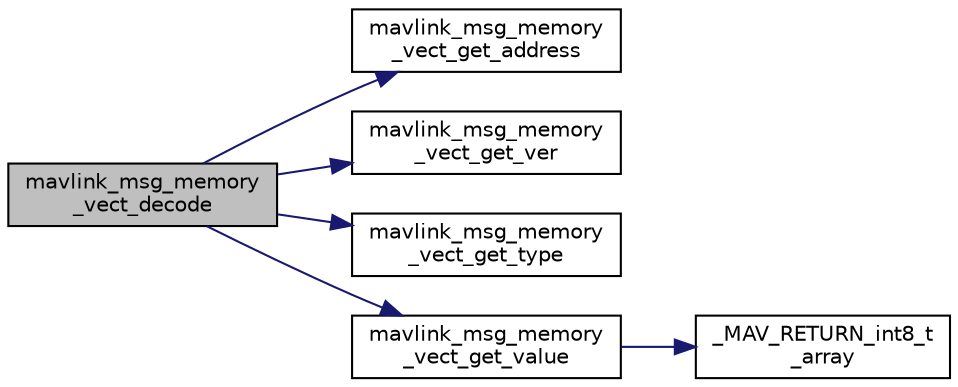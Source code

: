digraph "mavlink_msg_memory_vect_decode"
{
 // INTERACTIVE_SVG=YES
  edge [fontname="Helvetica",fontsize="10",labelfontname="Helvetica",labelfontsize="10"];
  node [fontname="Helvetica",fontsize="10",shape=record];
  rankdir="LR";
  Node1 [label="mavlink_msg_memory\l_vect_decode",height=0.2,width=0.4,color="black", fillcolor="grey75", style="filled" fontcolor="black"];
  Node1 -> Node2 [color="midnightblue",fontsize="10",style="solid",fontname="Helvetica"];
  Node2 [label="mavlink_msg_memory\l_vect_get_address",height=0.2,width=0.4,color="black", fillcolor="white", style="filled",URL="$mavlink__msg__memory__vect_8h.html#ac5db3ecf1a7381164499abf2c4febc7e",tooltip="Send a memory_vect message. "];
  Node1 -> Node3 [color="midnightblue",fontsize="10",style="solid",fontname="Helvetica"];
  Node3 [label="mavlink_msg_memory\l_vect_get_ver",height=0.2,width=0.4,color="black", fillcolor="white", style="filled",URL="$mavlink__msg__memory__vect_8h.html#a5447d66b4ce1b2d39e8c152ee54d5975",tooltip="Get field ver from memory_vect message. "];
  Node1 -> Node4 [color="midnightblue",fontsize="10",style="solid",fontname="Helvetica"];
  Node4 [label="mavlink_msg_memory\l_vect_get_type",height=0.2,width=0.4,color="black", fillcolor="white", style="filled",URL="$mavlink__msg__memory__vect_8h.html#a669121f9c8afeb76bdf4d46735724866",tooltip="Get field type from memory_vect message. "];
  Node1 -> Node5 [color="midnightblue",fontsize="10",style="solid",fontname="Helvetica"];
  Node5 [label="mavlink_msg_memory\l_vect_get_value",height=0.2,width=0.4,color="black", fillcolor="white", style="filled",URL="$mavlink__msg__memory__vect_8h.html#aa4f4da9d6e0d3c1978d82a1924dd8062",tooltip="Get field value from memory_vect message. "];
  Node5 -> Node6 [color="midnightblue",fontsize="10",style="solid",fontname="Helvetica"];
  Node6 [label="_MAV_RETURN_int8_t\l_array",height=0.2,width=0.4,color="black", fillcolor="white", style="filled",URL="$v0_89_2protocol_8h.html#a376f7eb3a7e5c20aac470d3571efdf00"];
}
